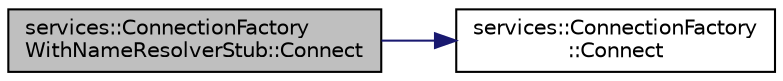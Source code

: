 digraph "services::ConnectionFactoryWithNameResolverStub::Connect"
{
 // INTERACTIVE_SVG=YES
  edge [fontname="Helvetica",fontsize="10",labelfontname="Helvetica",labelfontsize="10"];
  node [fontname="Helvetica",fontsize="10",shape=record];
  rankdir="LR";
  Node7 [label="services::ConnectionFactory\lWithNameResolverStub::Connect",height=0.2,width=0.4,color="black", fillcolor="grey75", style="filled", fontcolor="black"];
  Node7 -> Node8 [color="midnightblue",fontsize="10",style="solid",fontname="Helvetica"];
  Node8 [label="services::ConnectionFactory\l::Connect",height=0.2,width=0.4,color="black", fillcolor="white", style="filled",URL="$db/db4/classservices_1_1_connection_factory.html#a54e8756aebbffc9153b95de80df74bc1"];
}
